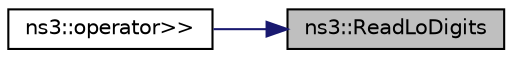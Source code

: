 digraph "ns3::ReadLoDigits"
{
 // LATEX_PDF_SIZE
  edge [fontname="Helvetica",fontsize="10",labelfontname="Helvetica",labelfontsize="10"];
  node [fontname="Helvetica",fontsize="10",shape=record];
  rankdir="RL";
  Node1 [label="ns3::ReadLoDigits",height=0.2,width=0.4,color="black", fillcolor="grey75", style="filled", fontcolor="black",tooltip="Read the fractional part of a number from a string containing just the decimal digits of the fraction..."];
  Node1 -> Node2 [dir="back",color="midnightblue",fontsize="10",style="solid",fontname="Helvetica"];
  Node2 [label="ns3::operator\>\>",height=0.2,width=0.4,color="black", fillcolor="white", style="filled",URL="$group__highprec.html#gabf6ecbf5acccc352c1b1c0835cac66f2",tooltip="Input streamer for int64x64_t."];
}
